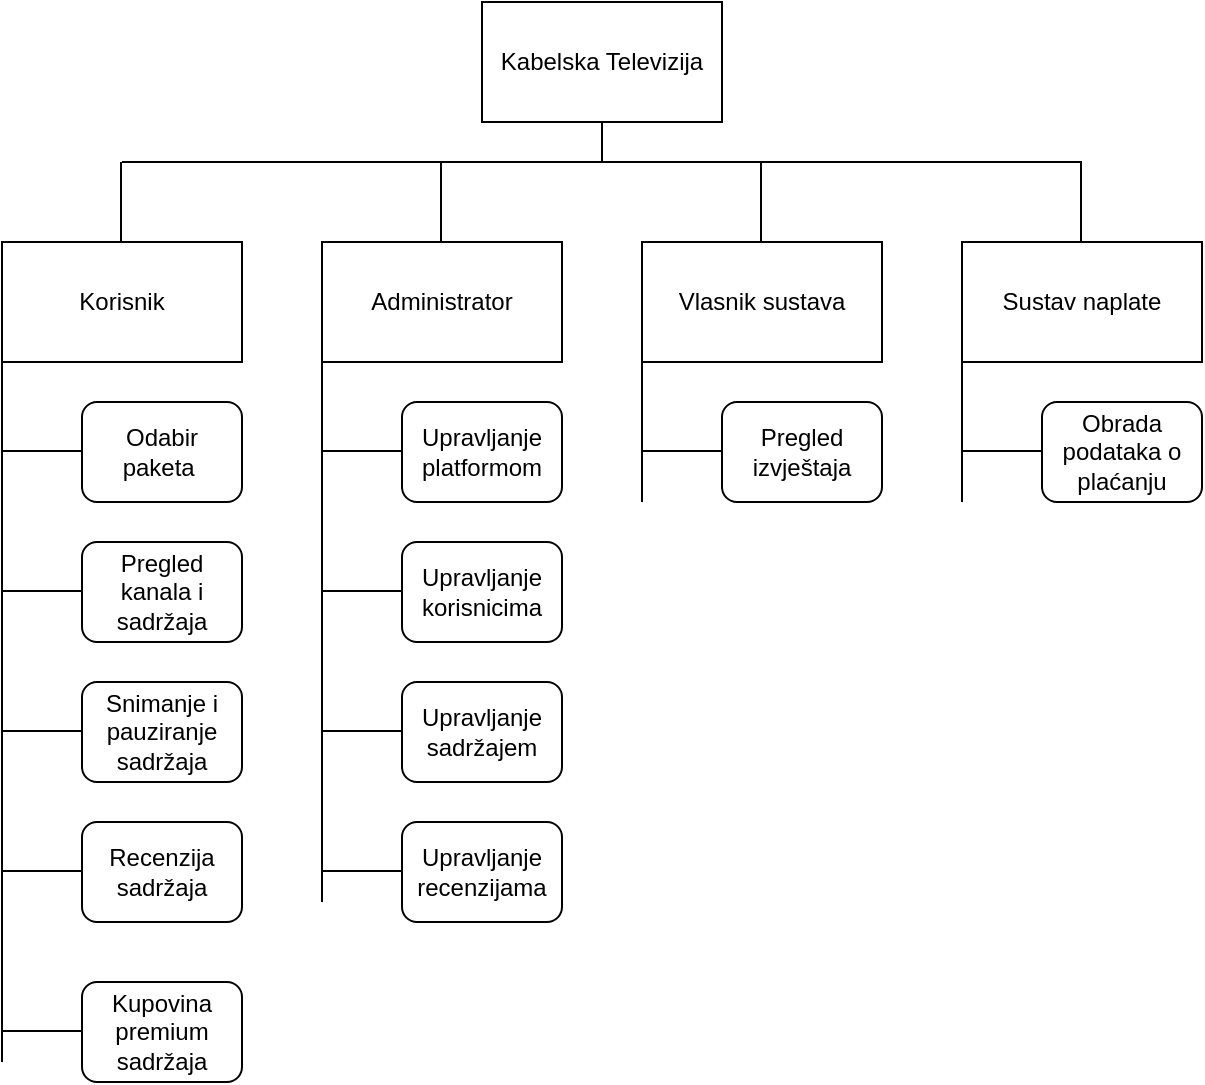<mxfile version="24.7.8">
  <diagram name="Page-1" id="skyR5d3qPYOHOIIBRmPK">
    <mxGraphModel dx="1434" dy="854" grid="1" gridSize="10" guides="1" tooltips="1" connect="1" arrows="1" fold="1" page="1" pageScale="1" pageWidth="850" pageHeight="1100" math="0" shadow="0">
      <root>
        <mxCell id="0" />
        <mxCell id="1" parent="0" />
        <mxCell id="aPu07ssi2QdTHQyQR5QN-1" value="Kabelska Televizija" style="rounded=0;whiteSpace=wrap;html=1;" vertex="1" parent="1">
          <mxGeometry x="320" y="40" width="120" height="60" as="geometry" />
        </mxCell>
        <mxCell id="aPu07ssi2QdTHQyQR5QN-2" value="" style="endArrow=none;html=1;rounded=0;" edge="1" parent="1">
          <mxGeometry width="50" height="50" relative="1" as="geometry">
            <mxPoint x="140" y="120" as="sourcePoint" />
            <mxPoint x="620" y="120" as="targetPoint" />
          </mxGeometry>
        </mxCell>
        <mxCell id="aPu07ssi2QdTHQyQR5QN-3" value="" style="endArrow=none;html=1;rounded=0;" edge="1" parent="1" target="aPu07ssi2QdTHQyQR5QN-4">
          <mxGeometry width="50" height="50" relative="1" as="geometry">
            <mxPoint x="310" y="190" as="sourcePoint" />
            <mxPoint x="310" y="130" as="targetPoint" />
          </mxGeometry>
        </mxCell>
        <mxCell id="aPu07ssi2QdTHQyQR5QN-4" value="Administrator" style="rounded=0;whiteSpace=wrap;html=1;" vertex="1" parent="1">
          <mxGeometry x="240" y="160" width="120" height="60" as="geometry" />
        </mxCell>
        <mxCell id="aPu07ssi2QdTHQyQR5QN-5" value="" style="endArrow=none;html=1;rounded=0;" edge="1" parent="1">
          <mxGeometry width="50" height="50" relative="1" as="geometry">
            <mxPoint x="299.5" y="160" as="sourcePoint" />
            <mxPoint x="299.5" y="120" as="targetPoint" />
          </mxGeometry>
        </mxCell>
        <mxCell id="aPu07ssi2QdTHQyQR5QN-6" value="Vlasnik sustava" style="rounded=0;whiteSpace=wrap;html=1;" vertex="1" parent="1">
          <mxGeometry x="400" y="160" width="120" height="60" as="geometry" />
        </mxCell>
        <mxCell id="aPu07ssi2QdTHQyQR5QN-7" value="" style="endArrow=none;html=1;rounded=0;" edge="1" parent="1">
          <mxGeometry width="50" height="50" relative="1" as="geometry">
            <mxPoint x="459.5" y="160" as="sourcePoint" />
            <mxPoint x="459.5" y="120" as="targetPoint" />
          </mxGeometry>
        </mxCell>
        <mxCell id="aPu07ssi2QdTHQyQR5QN-8" value="" style="endArrow=none;html=1;rounded=0;" edge="1" parent="1" target="aPu07ssi2QdTHQyQR5QN-9">
          <mxGeometry width="50" height="50" relative="1" as="geometry">
            <mxPoint x="159.5" y="190" as="sourcePoint" />
            <mxPoint x="159.5" y="130" as="targetPoint" />
          </mxGeometry>
        </mxCell>
        <mxCell id="aPu07ssi2QdTHQyQR5QN-9" value="Korisnik" style="whiteSpace=wrap;html=1;" vertex="1" parent="1">
          <mxGeometry x="80" y="160" width="120" height="60" as="geometry" />
        </mxCell>
        <mxCell id="aPu07ssi2QdTHQyQR5QN-10" value="" style="endArrow=none;html=1;rounded=0;" edge="1" parent="1">
          <mxGeometry width="50" height="50" relative="1" as="geometry">
            <mxPoint x="139.5" y="160" as="sourcePoint" />
            <mxPoint x="139.5" y="130" as="targetPoint" />
            <Array as="points">
              <mxPoint x="139.5" y="120" />
            </Array>
          </mxGeometry>
        </mxCell>
        <mxCell id="aPu07ssi2QdTHQyQR5QN-11" value="" style="endArrow=none;html=1;rounded=0;" edge="1" parent="1">
          <mxGeometry width="50" height="50" relative="1" as="geometry">
            <mxPoint x="619.5" y="120" as="sourcePoint" />
            <mxPoint x="619.5" y="160" as="targetPoint" />
          </mxGeometry>
        </mxCell>
        <mxCell id="aPu07ssi2QdTHQyQR5QN-12" value="Sustav naplate" style="rounded=0;whiteSpace=wrap;html=1;" vertex="1" parent="1">
          <mxGeometry x="560" y="160" width="120" height="60" as="geometry" />
        </mxCell>
        <mxCell id="aPu07ssi2QdTHQyQR5QN-13" value="" style="endArrow=none;html=1;rounded=0;entryX=0.5;entryY=1;entryDx=0;entryDy=0;" edge="1" parent="1" target="aPu07ssi2QdTHQyQR5QN-1">
          <mxGeometry width="50" height="50" relative="1" as="geometry">
            <mxPoint x="380" y="120" as="sourcePoint" />
            <mxPoint x="440" y="100" as="targetPoint" />
          </mxGeometry>
        </mxCell>
        <mxCell id="aPu07ssi2QdTHQyQR5QN-14" value="" style="endArrow=none;html=1;rounded=0;" edge="1" parent="1">
          <mxGeometry width="50" height="50" relative="1" as="geometry">
            <mxPoint x="80" y="570" as="sourcePoint" />
            <mxPoint x="80" y="230" as="targetPoint" />
            <Array as="points">
              <mxPoint x="80" y="220" />
            </Array>
          </mxGeometry>
        </mxCell>
        <mxCell id="aPu07ssi2QdTHQyQR5QN-15" value="Pregled kanala i sadržaja" style="rounded=1;whiteSpace=wrap;html=1;" vertex="1" parent="1">
          <mxGeometry x="120" y="310" width="80" height="50" as="geometry" />
        </mxCell>
        <mxCell id="aPu07ssi2QdTHQyQR5QN-16" value="Snimanje i pauziranje sadržaja" style="rounded=1;whiteSpace=wrap;html=1;" vertex="1" parent="1">
          <mxGeometry x="120" y="380" width="80" height="50" as="geometry" />
        </mxCell>
        <mxCell id="aPu07ssi2QdTHQyQR5QN-17" value="Recenzija sadržaja" style="rounded=1;whiteSpace=wrap;html=1;" vertex="1" parent="1">
          <mxGeometry x="120" y="450" width="80" height="50" as="geometry" />
        </mxCell>
        <mxCell id="aPu07ssi2QdTHQyQR5QN-18" value="" style="endArrow=none;html=1;rounded=0;" edge="1" parent="1">
          <mxGeometry width="50" height="50" relative="1" as="geometry">
            <mxPoint x="240" y="490" as="sourcePoint" />
            <mxPoint x="240" y="230" as="targetPoint" />
            <Array as="points">
              <mxPoint x="240" y="220" />
            </Array>
          </mxGeometry>
        </mxCell>
        <mxCell id="aPu07ssi2QdTHQyQR5QN-19" value="Upravljanje korisnicima" style="rounded=1;whiteSpace=wrap;html=1;" vertex="1" parent="1">
          <mxGeometry x="280" y="310" width="80" height="50" as="geometry" />
        </mxCell>
        <mxCell id="aPu07ssi2QdTHQyQR5QN-20" value="Upravljanje sadržajem" style="rounded=1;whiteSpace=wrap;html=1;" vertex="1" parent="1">
          <mxGeometry x="280" y="380" width="80" height="50" as="geometry" />
        </mxCell>
        <mxCell id="aPu07ssi2QdTHQyQR5QN-21" value="Upravljanje recenzijama" style="rounded=1;whiteSpace=wrap;html=1;" vertex="1" parent="1">
          <mxGeometry x="280" y="450" width="80" height="50" as="geometry" />
        </mxCell>
        <mxCell id="aPu07ssi2QdTHQyQR5QN-22" value="" style="endArrow=none;html=1;rounded=0;" edge="1" parent="1">
          <mxGeometry width="50" height="50" relative="1" as="geometry">
            <mxPoint x="400" y="290" as="sourcePoint" />
            <mxPoint x="400" y="230" as="targetPoint" />
            <Array as="points">
              <mxPoint x="400" y="220" />
            </Array>
          </mxGeometry>
        </mxCell>
        <mxCell id="aPu07ssi2QdTHQyQR5QN-23" value="Pregled izvještaja" style="rounded=1;whiteSpace=wrap;html=1;" vertex="1" parent="1">
          <mxGeometry x="440" y="240" width="80" height="50" as="geometry" />
        </mxCell>
        <mxCell id="aPu07ssi2QdTHQyQR5QN-24" value="" style="endArrow=none;html=1;rounded=0;" edge="1" parent="1">
          <mxGeometry width="50" height="50" relative="1" as="geometry">
            <mxPoint x="560" y="290" as="sourcePoint" />
            <mxPoint x="560" y="230" as="targetPoint" />
            <Array as="points">
              <mxPoint x="560" y="220" />
            </Array>
          </mxGeometry>
        </mxCell>
        <mxCell id="aPu07ssi2QdTHQyQR5QN-25" value="Obrada podataka o plaćanju" style="rounded=1;whiteSpace=wrap;html=1;" vertex="1" parent="1">
          <mxGeometry x="600" y="240" width="80" height="50" as="geometry" />
        </mxCell>
        <mxCell id="aPu07ssi2QdTHQyQR5QN-26" value="Odabir&lt;br&gt;paketa&amp;nbsp;" style="rounded=1;whiteSpace=wrap;html=1;" vertex="1" parent="1">
          <mxGeometry x="120" y="240" width="80" height="50" as="geometry" />
        </mxCell>
        <mxCell id="aPu07ssi2QdTHQyQR5QN-27" value="Upravljanje platformom" style="rounded=1;whiteSpace=wrap;html=1;" vertex="1" parent="1">
          <mxGeometry x="280" y="240" width="80" height="50" as="geometry" />
        </mxCell>
        <mxCell id="aPu07ssi2QdTHQyQR5QN-28" value="Kupovina premium sadržaja" style="rounded=1;whiteSpace=wrap;html=1;" vertex="1" parent="1">
          <mxGeometry x="120" y="530" width="80" height="50" as="geometry" />
        </mxCell>
        <mxCell id="aPu07ssi2QdTHQyQR5QN-29" value="" style="endArrow=none;html=1;rounded=0;" edge="1" parent="1">
          <mxGeometry width="50" height="50" relative="1" as="geometry">
            <mxPoint x="80" y="264.5" as="sourcePoint" />
            <mxPoint x="120" y="264.5" as="targetPoint" />
          </mxGeometry>
        </mxCell>
        <mxCell id="aPu07ssi2QdTHQyQR5QN-30" value="" style="endArrow=none;html=1;rounded=0;" edge="1" parent="1">
          <mxGeometry width="50" height="50" relative="1" as="geometry">
            <mxPoint x="240" y="264.5" as="sourcePoint" />
            <mxPoint x="280" y="264.5" as="targetPoint" />
          </mxGeometry>
        </mxCell>
        <mxCell id="aPu07ssi2QdTHQyQR5QN-31" value="" style="endArrow=none;html=1;rounded=0;" edge="1" parent="1">
          <mxGeometry width="50" height="50" relative="1" as="geometry">
            <mxPoint x="400" y="264.5" as="sourcePoint" />
            <mxPoint x="440" y="264.5" as="targetPoint" />
          </mxGeometry>
        </mxCell>
        <mxCell id="aPu07ssi2QdTHQyQR5QN-32" value="" style="endArrow=none;html=1;rounded=0;" edge="1" parent="1">
          <mxGeometry width="50" height="50" relative="1" as="geometry">
            <mxPoint x="560" y="264.5" as="sourcePoint" />
            <mxPoint x="600" y="264.5" as="targetPoint" />
          </mxGeometry>
        </mxCell>
        <mxCell id="aPu07ssi2QdTHQyQR5QN-33" value="" style="endArrow=none;html=1;rounded=0;" edge="1" parent="1">
          <mxGeometry width="50" height="50" relative="1" as="geometry">
            <mxPoint x="80" y="334.5" as="sourcePoint" />
            <mxPoint x="120" y="334.5" as="targetPoint" />
          </mxGeometry>
        </mxCell>
        <mxCell id="aPu07ssi2QdTHQyQR5QN-34" value="" style="endArrow=none;html=1;rounded=0;" edge="1" parent="1">
          <mxGeometry width="50" height="50" relative="1" as="geometry">
            <mxPoint x="80" y="474.5" as="sourcePoint" />
            <mxPoint x="120" y="474.5" as="targetPoint" />
          </mxGeometry>
        </mxCell>
        <mxCell id="aPu07ssi2QdTHQyQR5QN-35" value="" style="endArrow=none;html=1;rounded=0;" edge="1" parent="1">
          <mxGeometry width="50" height="50" relative="1" as="geometry">
            <mxPoint x="80" y="554.5" as="sourcePoint" />
            <mxPoint x="120" y="554.5" as="targetPoint" />
          </mxGeometry>
        </mxCell>
        <mxCell id="aPu07ssi2QdTHQyQR5QN-36" value="" style="endArrow=none;html=1;rounded=0;" edge="1" parent="1">
          <mxGeometry width="50" height="50" relative="1" as="geometry">
            <mxPoint x="80" y="404.5" as="sourcePoint" />
            <mxPoint x="120" y="404.5" as="targetPoint" />
          </mxGeometry>
        </mxCell>
        <mxCell id="aPu07ssi2QdTHQyQR5QN-37" value="" style="endArrow=none;html=1;rounded=0;" edge="1" parent="1">
          <mxGeometry width="50" height="50" relative="1" as="geometry">
            <mxPoint x="240" y="334.5" as="sourcePoint" />
            <mxPoint x="280" y="334.5" as="targetPoint" />
          </mxGeometry>
        </mxCell>
        <mxCell id="aPu07ssi2QdTHQyQR5QN-38" value="" style="endArrow=none;html=1;rounded=0;" edge="1" parent="1">
          <mxGeometry width="50" height="50" relative="1" as="geometry">
            <mxPoint x="240" y="404.5" as="sourcePoint" />
            <mxPoint x="280" y="404.5" as="targetPoint" />
          </mxGeometry>
        </mxCell>
        <mxCell id="aPu07ssi2QdTHQyQR5QN-39" value="" style="endArrow=none;html=1;rounded=0;" edge="1" parent="1">
          <mxGeometry width="50" height="50" relative="1" as="geometry">
            <mxPoint x="240" y="474.5" as="sourcePoint" />
            <mxPoint x="280" y="474.5" as="targetPoint" />
          </mxGeometry>
        </mxCell>
      </root>
    </mxGraphModel>
  </diagram>
</mxfile>
